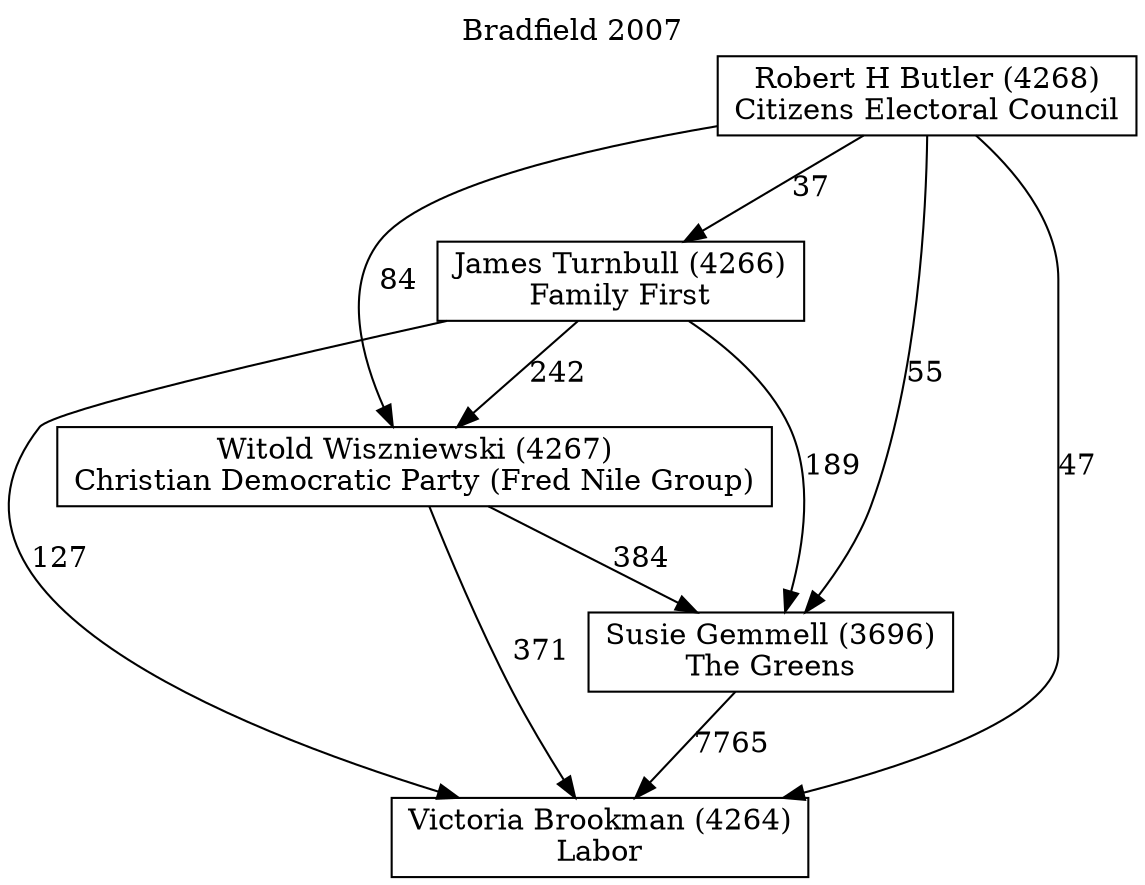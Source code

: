 // House preference flow
digraph "Victoria Brookman (4264)_Bradfield_2007" {
	graph [label="Bradfield 2007" labelloc=t mclimit=10]
	node [shape=box]
	"Victoria Brookman (4264)" [label="Victoria Brookman (4264)
Labor"]
	"Susie Gemmell (3696)" [label="Susie Gemmell (3696)
The Greens"]
	"Witold Wiszniewski (4267)" [label="Witold Wiszniewski (4267)
Christian Democratic Party (Fred Nile Group)"]
	"James Turnbull (4266)" [label="James Turnbull (4266)
Family First"]
	"Robert H Butler (4268)" [label="Robert H Butler (4268)
Citizens Electoral Council"]
	"Susie Gemmell (3696)" -> "Victoria Brookman (4264)" [label=7765]
	"Witold Wiszniewski (4267)" -> "Susie Gemmell (3696)" [label=384]
	"James Turnbull (4266)" -> "Witold Wiszniewski (4267)" [label=242]
	"Robert H Butler (4268)" -> "James Turnbull (4266)" [label=37]
	"Witold Wiszniewski (4267)" -> "Victoria Brookman (4264)" [label=371]
	"James Turnbull (4266)" -> "Victoria Brookman (4264)" [label=127]
	"Robert H Butler (4268)" -> "Victoria Brookman (4264)" [label=47]
	"Robert H Butler (4268)" -> "Witold Wiszniewski (4267)" [label=84]
	"James Turnbull (4266)" -> "Susie Gemmell (3696)" [label=189]
	"Robert H Butler (4268)" -> "Susie Gemmell (3696)" [label=55]
}
